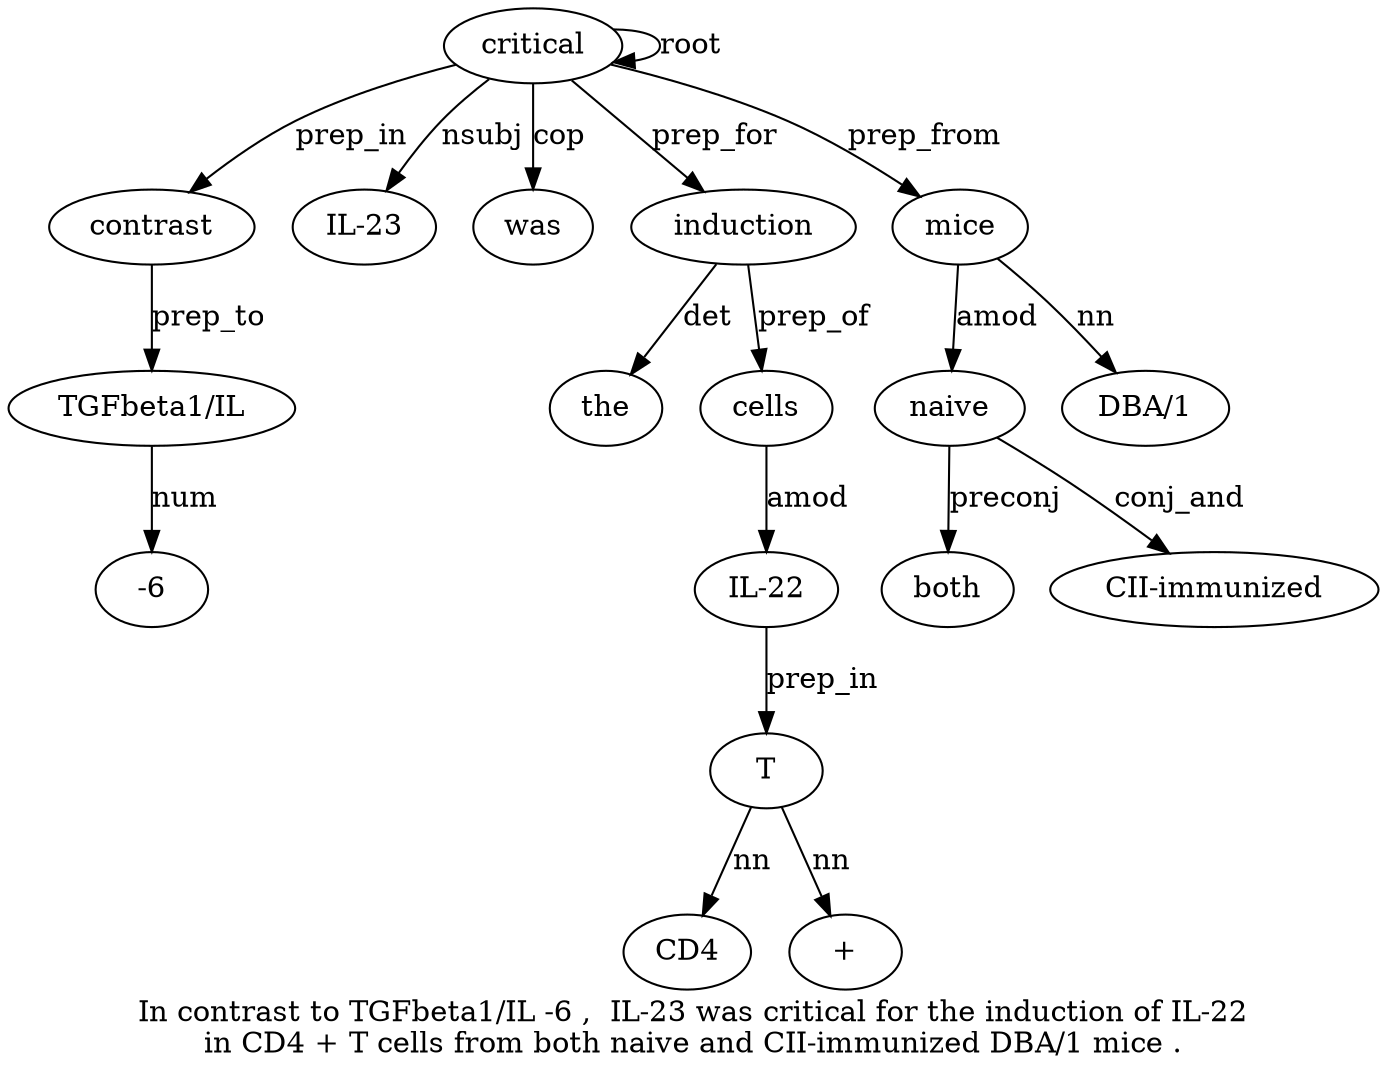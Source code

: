 digraph "In contrast to TGFbeta1/IL -6 ,  IL-23 was critical for the induction of IL-22 in CD4 + T cells from both naive and CII-immunized DBA/1 mice ." {
label="In contrast to TGFbeta1/IL -6 ,  IL-23 was critical for the induction of IL-22
in CD4 + T cells from both naive and CII-immunized DBA/1 mice .";
critical9 [style=filled, fillcolor=white, label=critical];
contrast2 [style=filled, fillcolor=white, label=contrast];
critical9 -> contrast2  [label=prep_in];
"TGFbeta1/IL4" [style=filled, fillcolor=white, label="TGFbeta1/IL"];
contrast2 -> "TGFbeta1/IL4"  [label=prep_to];
"-65" [style=filled, fillcolor=white, label="-6"];
"TGFbeta1/IL4" -> "-65"  [label=num];
"IL-237" [style=filled, fillcolor=white, label="IL-23"];
critical9 -> "IL-237"  [label=nsubj];
was8 [style=filled, fillcolor=white, label=was];
critical9 -> was8  [label=cop];
critical9 -> critical9  [label=root];
induction12 [style=filled, fillcolor=white, label=induction];
the11 [style=filled, fillcolor=white, label=the];
induction12 -> the11  [label=det];
critical9 -> induction12  [label=prep_for];
cells19 [style=filled, fillcolor=white, label=cells];
"IL-2214" [style=filled, fillcolor=white, label="IL-22"];
cells19 -> "IL-2214"  [label=amod];
T18 [style=filled, fillcolor=white, label=T];
CD416 [style=filled, fillcolor=white, label=CD4];
T18 -> CD416  [label=nn];
"+17" [style=filled, fillcolor=white, label="+"];
T18 -> "+17"  [label=nn];
"IL-2214" -> T18  [label=prep_in];
induction12 -> cells19  [label=prep_of];
naive22 [style=filled, fillcolor=white, label=naive];
both21 [style=filled, fillcolor=white, label=both];
naive22 -> both21  [label=preconj];
mice26 [style=filled, fillcolor=white, label=mice];
mice26 -> naive22  [label=amod];
"CII-immunized24" [style=filled, fillcolor=white, label="CII-immunized"];
naive22 -> "CII-immunized24"  [label=conj_and];
"DBA/125" [style=filled, fillcolor=white, label="DBA/1"];
mice26 -> "DBA/125"  [label=nn];
critical9 -> mice26  [label=prep_from];
}
